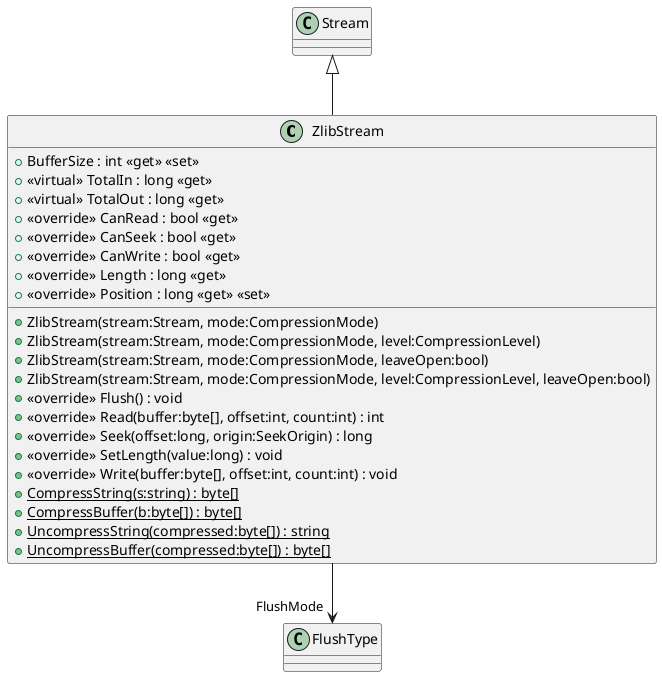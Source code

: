 @startuml
class ZlibStream {
    + BufferSize : int <<get>> <<set>>
    + <<virtual>> TotalIn : long <<get>>
    + <<virtual>> TotalOut : long <<get>>
    + <<override>> CanRead : bool <<get>>
    + <<override>> CanSeek : bool <<get>>
    + <<override>> CanWrite : bool <<get>>
    + <<override>> Length : long <<get>>
    + <<override>> Position : long <<get>> <<set>>
    + ZlibStream(stream:Stream, mode:CompressionMode)
    + ZlibStream(stream:Stream, mode:CompressionMode, level:CompressionLevel)
    + ZlibStream(stream:Stream, mode:CompressionMode, leaveOpen:bool)
    + ZlibStream(stream:Stream, mode:CompressionMode, level:CompressionLevel, leaveOpen:bool)
    + <<override>> Flush() : void
    + <<override>> Read(buffer:byte[], offset:int, count:int) : int
    + <<override>> Seek(offset:long, origin:SeekOrigin) : long
    + <<override>> SetLength(value:long) : void
    + <<override>> Write(buffer:byte[], offset:int, count:int) : void
    + {static} CompressString(s:string) : byte[]
    + {static} CompressBuffer(b:byte[]) : byte[]
    + {static} UncompressString(compressed:byte[]) : string
    + {static} UncompressBuffer(compressed:byte[]) : byte[]
}
Stream <|-- ZlibStream
ZlibStream --> "FlushMode" FlushType
@enduml
